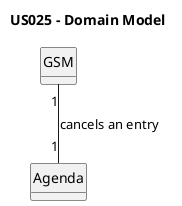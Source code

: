 @startuml
skinparam monochrome true
skinparam packageStyle rectangle
skinparam shadowing false

'left to right direction
title US025 - Domain Model
skinparam classAttributeIconSize 0

hide circle
hide methods


class GSM {

}

class Agenda {

}



GSM "1" -- "1" Agenda : cancels an entry

@enduml